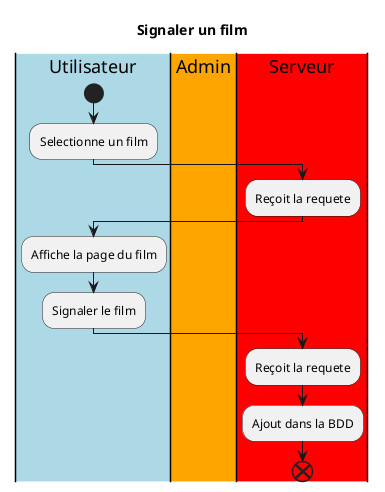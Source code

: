 @startuml "CineCourt"
title "Signaler un film"

|#LightBlue|Utilisateur|
|#Orange|Admin|
|#Red|Serveur|

    |Utilisateur|
    start
    :Selectionne un film;
    |Serveur|
    :Reçoit la requete;
    |Utilisateur|
    :Affiche la page du film;
    :Signaler le film;
    |Serveur|
    :Reçoit la requete;
    :Ajout dans la BDD;
    end